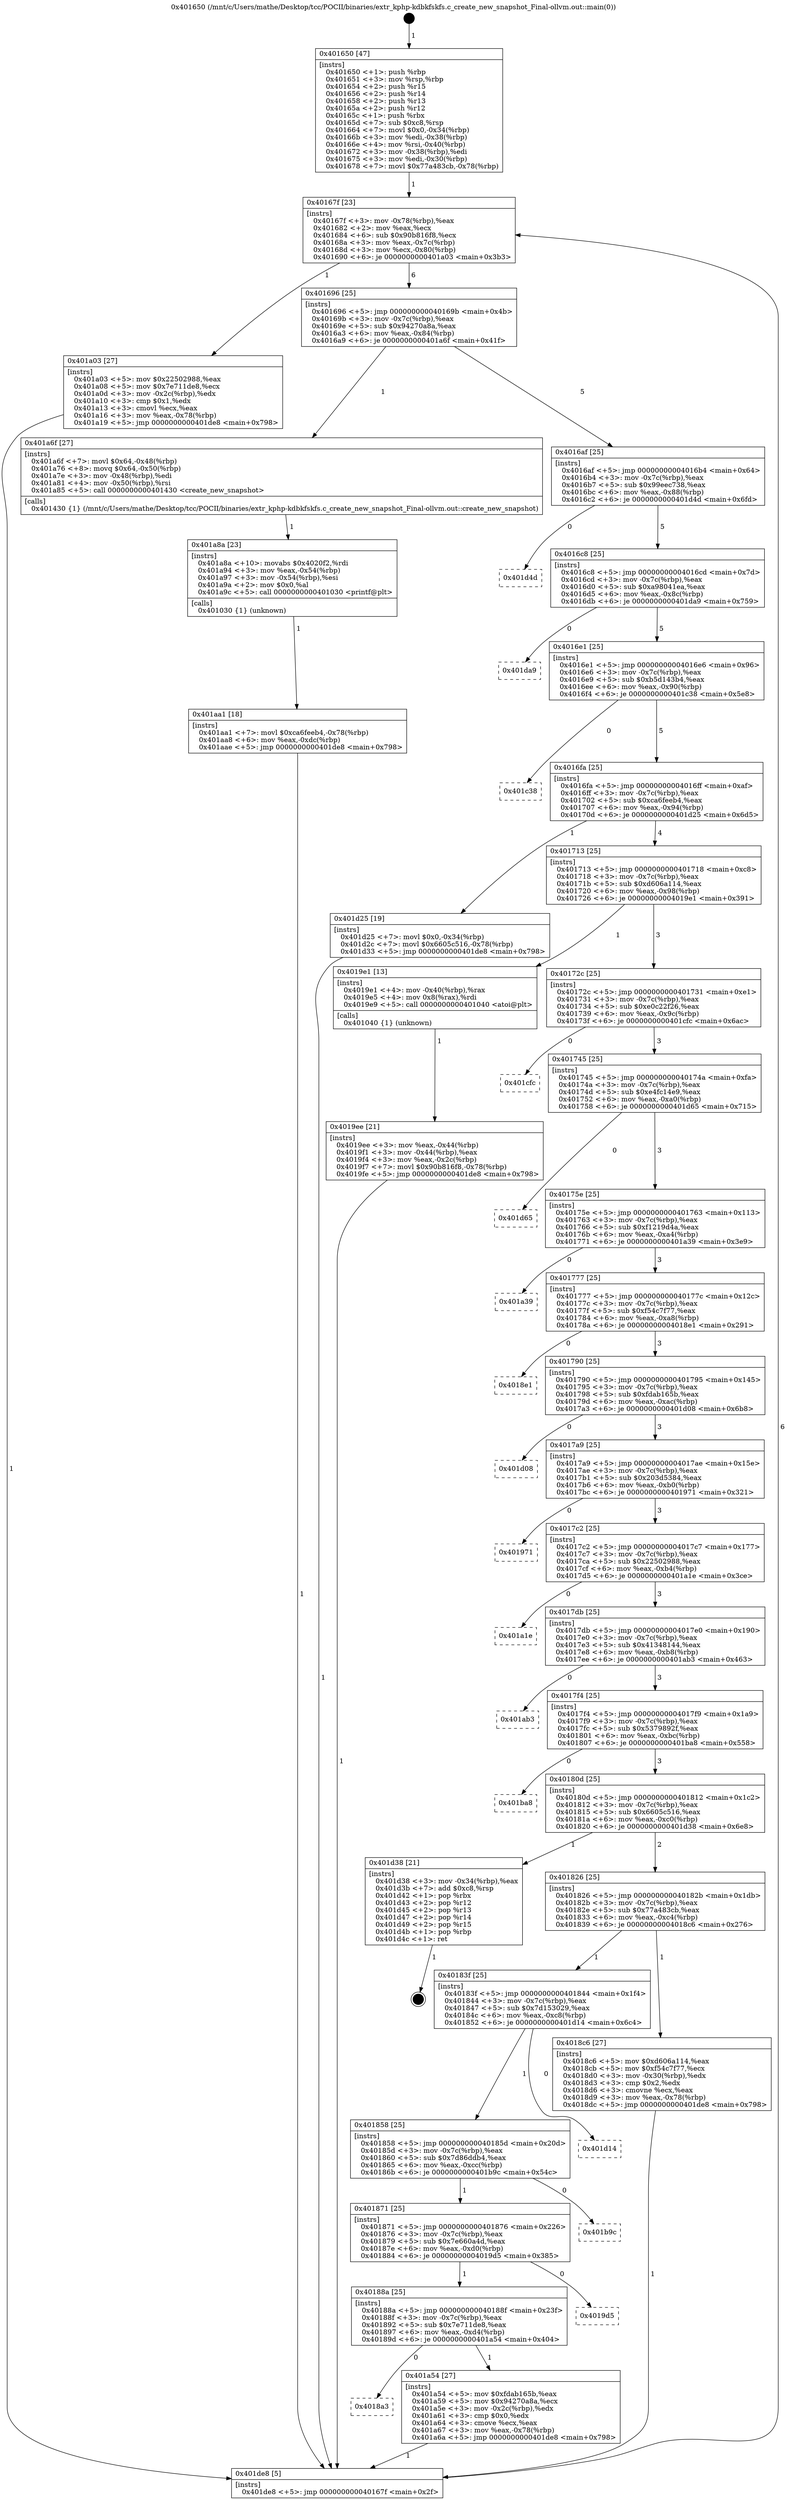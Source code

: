 digraph "0x401650" {
  label = "0x401650 (/mnt/c/Users/mathe/Desktop/tcc/POCII/binaries/extr_kphp-kdbkfskfs.c_create_new_snapshot_Final-ollvm.out::main(0))"
  labelloc = "t"
  node[shape=record]

  Entry [label="",width=0.3,height=0.3,shape=circle,fillcolor=black,style=filled]
  "0x40167f" [label="{
     0x40167f [23]\l
     | [instrs]\l
     &nbsp;&nbsp;0x40167f \<+3\>: mov -0x78(%rbp),%eax\l
     &nbsp;&nbsp;0x401682 \<+2\>: mov %eax,%ecx\l
     &nbsp;&nbsp;0x401684 \<+6\>: sub $0x90b816f8,%ecx\l
     &nbsp;&nbsp;0x40168a \<+3\>: mov %eax,-0x7c(%rbp)\l
     &nbsp;&nbsp;0x40168d \<+3\>: mov %ecx,-0x80(%rbp)\l
     &nbsp;&nbsp;0x401690 \<+6\>: je 0000000000401a03 \<main+0x3b3\>\l
  }"]
  "0x401a03" [label="{
     0x401a03 [27]\l
     | [instrs]\l
     &nbsp;&nbsp;0x401a03 \<+5\>: mov $0x22502988,%eax\l
     &nbsp;&nbsp;0x401a08 \<+5\>: mov $0x7e711de8,%ecx\l
     &nbsp;&nbsp;0x401a0d \<+3\>: mov -0x2c(%rbp),%edx\l
     &nbsp;&nbsp;0x401a10 \<+3\>: cmp $0x1,%edx\l
     &nbsp;&nbsp;0x401a13 \<+3\>: cmovl %ecx,%eax\l
     &nbsp;&nbsp;0x401a16 \<+3\>: mov %eax,-0x78(%rbp)\l
     &nbsp;&nbsp;0x401a19 \<+5\>: jmp 0000000000401de8 \<main+0x798\>\l
  }"]
  "0x401696" [label="{
     0x401696 [25]\l
     | [instrs]\l
     &nbsp;&nbsp;0x401696 \<+5\>: jmp 000000000040169b \<main+0x4b\>\l
     &nbsp;&nbsp;0x40169b \<+3\>: mov -0x7c(%rbp),%eax\l
     &nbsp;&nbsp;0x40169e \<+5\>: sub $0x94270a8a,%eax\l
     &nbsp;&nbsp;0x4016a3 \<+6\>: mov %eax,-0x84(%rbp)\l
     &nbsp;&nbsp;0x4016a9 \<+6\>: je 0000000000401a6f \<main+0x41f\>\l
  }"]
  Exit [label="",width=0.3,height=0.3,shape=circle,fillcolor=black,style=filled,peripheries=2]
  "0x401a6f" [label="{
     0x401a6f [27]\l
     | [instrs]\l
     &nbsp;&nbsp;0x401a6f \<+7\>: movl $0x64,-0x48(%rbp)\l
     &nbsp;&nbsp;0x401a76 \<+8\>: movq $0x64,-0x50(%rbp)\l
     &nbsp;&nbsp;0x401a7e \<+3\>: mov -0x48(%rbp),%edi\l
     &nbsp;&nbsp;0x401a81 \<+4\>: mov -0x50(%rbp),%rsi\l
     &nbsp;&nbsp;0x401a85 \<+5\>: call 0000000000401430 \<create_new_snapshot\>\l
     | [calls]\l
     &nbsp;&nbsp;0x401430 \{1\} (/mnt/c/Users/mathe/Desktop/tcc/POCII/binaries/extr_kphp-kdbkfskfs.c_create_new_snapshot_Final-ollvm.out::create_new_snapshot)\l
  }"]
  "0x4016af" [label="{
     0x4016af [25]\l
     | [instrs]\l
     &nbsp;&nbsp;0x4016af \<+5\>: jmp 00000000004016b4 \<main+0x64\>\l
     &nbsp;&nbsp;0x4016b4 \<+3\>: mov -0x7c(%rbp),%eax\l
     &nbsp;&nbsp;0x4016b7 \<+5\>: sub $0x99eec738,%eax\l
     &nbsp;&nbsp;0x4016bc \<+6\>: mov %eax,-0x88(%rbp)\l
     &nbsp;&nbsp;0x4016c2 \<+6\>: je 0000000000401d4d \<main+0x6fd\>\l
  }"]
  "0x401aa1" [label="{
     0x401aa1 [18]\l
     | [instrs]\l
     &nbsp;&nbsp;0x401aa1 \<+7\>: movl $0xca6feeb4,-0x78(%rbp)\l
     &nbsp;&nbsp;0x401aa8 \<+6\>: mov %eax,-0xdc(%rbp)\l
     &nbsp;&nbsp;0x401aae \<+5\>: jmp 0000000000401de8 \<main+0x798\>\l
  }"]
  "0x401d4d" [label="{
     0x401d4d\l
  }", style=dashed]
  "0x4016c8" [label="{
     0x4016c8 [25]\l
     | [instrs]\l
     &nbsp;&nbsp;0x4016c8 \<+5\>: jmp 00000000004016cd \<main+0x7d\>\l
     &nbsp;&nbsp;0x4016cd \<+3\>: mov -0x7c(%rbp),%eax\l
     &nbsp;&nbsp;0x4016d0 \<+5\>: sub $0xa98041ea,%eax\l
     &nbsp;&nbsp;0x4016d5 \<+6\>: mov %eax,-0x8c(%rbp)\l
     &nbsp;&nbsp;0x4016db \<+6\>: je 0000000000401da9 \<main+0x759\>\l
  }"]
  "0x401a8a" [label="{
     0x401a8a [23]\l
     | [instrs]\l
     &nbsp;&nbsp;0x401a8a \<+10\>: movabs $0x4020f2,%rdi\l
     &nbsp;&nbsp;0x401a94 \<+3\>: mov %eax,-0x54(%rbp)\l
     &nbsp;&nbsp;0x401a97 \<+3\>: mov -0x54(%rbp),%esi\l
     &nbsp;&nbsp;0x401a9a \<+2\>: mov $0x0,%al\l
     &nbsp;&nbsp;0x401a9c \<+5\>: call 0000000000401030 \<printf@plt\>\l
     | [calls]\l
     &nbsp;&nbsp;0x401030 \{1\} (unknown)\l
  }"]
  "0x401da9" [label="{
     0x401da9\l
  }", style=dashed]
  "0x4016e1" [label="{
     0x4016e1 [25]\l
     | [instrs]\l
     &nbsp;&nbsp;0x4016e1 \<+5\>: jmp 00000000004016e6 \<main+0x96\>\l
     &nbsp;&nbsp;0x4016e6 \<+3\>: mov -0x7c(%rbp),%eax\l
     &nbsp;&nbsp;0x4016e9 \<+5\>: sub $0xb5d143b4,%eax\l
     &nbsp;&nbsp;0x4016ee \<+6\>: mov %eax,-0x90(%rbp)\l
     &nbsp;&nbsp;0x4016f4 \<+6\>: je 0000000000401c38 \<main+0x5e8\>\l
  }"]
  "0x4018a3" [label="{
     0x4018a3\l
  }", style=dashed]
  "0x401c38" [label="{
     0x401c38\l
  }", style=dashed]
  "0x4016fa" [label="{
     0x4016fa [25]\l
     | [instrs]\l
     &nbsp;&nbsp;0x4016fa \<+5\>: jmp 00000000004016ff \<main+0xaf\>\l
     &nbsp;&nbsp;0x4016ff \<+3\>: mov -0x7c(%rbp),%eax\l
     &nbsp;&nbsp;0x401702 \<+5\>: sub $0xca6feeb4,%eax\l
     &nbsp;&nbsp;0x401707 \<+6\>: mov %eax,-0x94(%rbp)\l
     &nbsp;&nbsp;0x40170d \<+6\>: je 0000000000401d25 \<main+0x6d5\>\l
  }"]
  "0x401a54" [label="{
     0x401a54 [27]\l
     | [instrs]\l
     &nbsp;&nbsp;0x401a54 \<+5\>: mov $0xfdab165b,%eax\l
     &nbsp;&nbsp;0x401a59 \<+5\>: mov $0x94270a8a,%ecx\l
     &nbsp;&nbsp;0x401a5e \<+3\>: mov -0x2c(%rbp),%edx\l
     &nbsp;&nbsp;0x401a61 \<+3\>: cmp $0x0,%edx\l
     &nbsp;&nbsp;0x401a64 \<+3\>: cmove %ecx,%eax\l
     &nbsp;&nbsp;0x401a67 \<+3\>: mov %eax,-0x78(%rbp)\l
     &nbsp;&nbsp;0x401a6a \<+5\>: jmp 0000000000401de8 \<main+0x798\>\l
  }"]
  "0x401d25" [label="{
     0x401d25 [19]\l
     | [instrs]\l
     &nbsp;&nbsp;0x401d25 \<+7\>: movl $0x0,-0x34(%rbp)\l
     &nbsp;&nbsp;0x401d2c \<+7\>: movl $0x6605c516,-0x78(%rbp)\l
     &nbsp;&nbsp;0x401d33 \<+5\>: jmp 0000000000401de8 \<main+0x798\>\l
  }"]
  "0x401713" [label="{
     0x401713 [25]\l
     | [instrs]\l
     &nbsp;&nbsp;0x401713 \<+5\>: jmp 0000000000401718 \<main+0xc8\>\l
     &nbsp;&nbsp;0x401718 \<+3\>: mov -0x7c(%rbp),%eax\l
     &nbsp;&nbsp;0x40171b \<+5\>: sub $0xd606a114,%eax\l
     &nbsp;&nbsp;0x401720 \<+6\>: mov %eax,-0x98(%rbp)\l
     &nbsp;&nbsp;0x401726 \<+6\>: je 00000000004019e1 \<main+0x391\>\l
  }"]
  "0x40188a" [label="{
     0x40188a [25]\l
     | [instrs]\l
     &nbsp;&nbsp;0x40188a \<+5\>: jmp 000000000040188f \<main+0x23f\>\l
     &nbsp;&nbsp;0x40188f \<+3\>: mov -0x7c(%rbp),%eax\l
     &nbsp;&nbsp;0x401892 \<+5\>: sub $0x7e711de8,%eax\l
     &nbsp;&nbsp;0x401897 \<+6\>: mov %eax,-0xd4(%rbp)\l
     &nbsp;&nbsp;0x40189d \<+6\>: je 0000000000401a54 \<main+0x404\>\l
  }"]
  "0x4019e1" [label="{
     0x4019e1 [13]\l
     | [instrs]\l
     &nbsp;&nbsp;0x4019e1 \<+4\>: mov -0x40(%rbp),%rax\l
     &nbsp;&nbsp;0x4019e5 \<+4\>: mov 0x8(%rax),%rdi\l
     &nbsp;&nbsp;0x4019e9 \<+5\>: call 0000000000401040 \<atoi@plt\>\l
     | [calls]\l
     &nbsp;&nbsp;0x401040 \{1\} (unknown)\l
  }"]
  "0x40172c" [label="{
     0x40172c [25]\l
     | [instrs]\l
     &nbsp;&nbsp;0x40172c \<+5\>: jmp 0000000000401731 \<main+0xe1\>\l
     &nbsp;&nbsp;0x401731 \<+3\>: mov -0x7c(%rbp),%eax\l
     &nbsp;&nbsp;0x401734 \<+5\>: sub $0xe0c22f26,%eax\l
     &nbsp;&nbsp;0x401739 \<+6\>: mov %eax,-0x9c(%rbp)\l
     &nbsp;&nbsp;0x40173f \<+6\>: je 0000000000401cfc \<main+0x6ac\>\l
  }"]
  "0x4019d5" [label="{
     0x4019d5\l
  }", style=dashed]
  "0x401cfc" [label="{
     0x401cfc\l
  }", style=dashed]
  "0x401745" [label="{
     0x401745 [25]\l
     | [instrs]\l
     &nbsp;&nbsp;0x401745 \<+5\>: jmp 000000000040174a \<main+0xfa\>\l
     &nbsp;&nbsp;0x40174a \<+3\>: mov -0x7c(%rbp),%eax\l
     &nbsp;&nbsp;0x40174d \<+5\>: sub $0xe4fc14e9,%eax\l
     &nbsp;&nbsp;0x401752 \<+6\>: mov %eax,-0xa0(%rbp)\l
     &nbsp;&nbsp;0x401758 \<+6\>: je 0000000000401d65 \<main+0x715\>\l
  }"]
  "0x401871" [label="{
     0x401871 [25]\l
     | [instrs]\l
     &nbsp;&nbsp;0x401871 \<+5\>: jmp 0000000000401876 \<main+0x226\>\l
     &nbsp;&nbsp;0x401876 \<+3\>: mov -0x7c(%rbp),%eax\l
     &nbsp;&nbsp;0x401879 \<+5\>: sub $0x7e660a4d,%eax\l
     &nbsp;&nbsp;0x40187e \<+6\>: mov %eax,-0xd0(%rbp)\l
     &nbsp;&nbsp;0x401884 \<+6\>: je 00000000004019d5 \<main+0x385\>\l
  }"]
  "0x401d65" [label="{
     0x401d65\l
  }", style=dashed]
  "0x40175e" [label="{
     0x40175e [25]\l
     | [instrs]\l
     &nbsp;&nbsp;0x40175e \<+5\>: jmp 0000000000401763 \<main+0x113\>\l
     &nbsp;&nbsp;0x401763 \<+3\>: mov -0x7c(%rbp),%eax\l
     &nbsp;&nbsp;0x401766 \<+5\>: sub $0xf1219d4a,%eax\l
     &nbsp;&nbsp;0x40176b \<+6\>: mov %eax,-0xa4(%rbp)\l
     &nbsp;&nbsp;0x401771 \<+6\>: je 0000000000401a39 \<main+0x3e9\>\l
  }"]
  "0x401b9c" [label="{
     0x401b9c\l
  }", style=dashed]
  "0x401a39" [label="{
     0x401a39\l
  }", style=dashed]
  "0x401777" [label="{
     0x401777 [25]\l
     | [instrs]\l
     &nbsp;&nbsp;0x401777 \<+5\>: jmp 000000000040177c \<main+0x12c\>\l
     &nbsp;&nbsp;0x40177c \<+3\>: mov -0x7c(%rbp),%eax\l
     &nbsp;&nbsp;0x40177f \<+5\>: sub $0xf54c7f77,%eax\l
     &nbsp;&nbsp;0x401784 \<+6\>: mov %eax,-0xa8(%rbp)\l
     &nbsp;&nbsp;0x40178a \<+6\>: je 00000000004018e1 \<main+0x291\>\l
  }"]
  "0x401858" [label="{
     0x401858 [25]\l
     | [instrs]\l
     &nbsp;&nbsp;0x401858 \<+5\>: jmp 000000000040185d \<main+0x20d\>\l
     &nbsp;&nbsp;0x40185d \<+3\>: mov -0x7c(%rbp),%eax\l
     &nbsp;&nbsp;0x401860 \<+5\>: sub $0x7d86ddb4,%eax\l
     &nbsp;&nbsp;0x401865 \<+6\>: mov %eax,-0xcc(%rbp)\l
     &nbsp;&nbsp;0x40186b \<+6\>: je 0000000000401b9c \<main+0x54c\>\l
  }"]
  "0x4018e1" [label="{
     0x4018e1\l
  }", style=dashed]
  "0x401790" [label="{
     0x401790 [25]\l
     | [instrs]\l
     &nbsp;&nbsp;0x401790 \<+5\>: jmp 0000000000401795 \<main+0x145\>\l
     &nbsp;&nbsp;0x401795 \<+3\>: mov -0x7c(%rbp),%eax\l
     &nbsp;&nbsp;0x401798 \<+5\>: sub $0xfdab165b,%eax\l
     &nbsp;&nbsp;0x40179d \<+6\>: mov %eax,-0xac(%rbp)\l
     &nbsp;&nbsp;0x4017a3 \<+6\>: je 0000000000401d08 \<main+0x6b8\>\l
  }"]
  "0x401d14" [label="{
     0x401d14\l
  }", style=dashed]
  "0x401d08" [label="{
     0x401d08\l
  }", style=dashed]
  "0x4017a9" [label="{
     0x4017a9 [25]\l
     | [instrs]\l
     &nbsp;&nbsp;0x4017a9 \<+5\>: jmp 00000000004017ae \<main+0x15e\>\l
     &nbsp;&nbsp;0x4017ae \<+3\>: mov -0x7c(%rbp),%eax\l
     &nbsp;&nbsp;0x4017b1 \<+5\>: sub $0x203d5384,%eax\l
     &nbsp;&nbsp;0x4017b6 \<+6\>: mov %eax,-0xb0(%rbp)\l
     &nbsp;&nbsp;0x4017bc \<+6\>: je 0000000000401971 \<main+0x321\>\l
  }"]
  "0x4019ee" [label="{
     0x4019ee [21]\l
     | [instrs]\l
     &nbsp;&nbsp;0x4019ee \<+3\>: mov %eax,-0x44(%rbp)\l
     &nbsp;&nbsp;0x4019f1 \<+3\>: mov -0x44(%rbp),%eax\l
     &nbsp;&nbsp;0x4019f4 \<+3\>: mov %eax,-0x2c(%rbp)\l
     &nbsp;&nbsp;0x4019f7 \<+7\>: movl $0x90b816f8,-0x78(%rbp)\l
     &nbsp;&nbsp;0x4019fe \<+5\>: jmp 0000000000401de8 \<main+0x798\>\l
  }"]
  "0x401971" [label="{
     0x401971\l
  }", style=dashed]
  "0x4017c2" [label="{
     0x4017c2 [25]\l
     | [instrs]\l
     &nbsp;&nbsp;0x4017c2 \<+5\>: jmp 00000000004017c7 \<main+0x177\>\l
     &nbsp;&nbsp;0x4017c7 \<+3\>: mov -0x7c(%rbp),%eax\l
     &nbsp;&nbsp;0x4017ca \<+5\>: sub $0x22502988,%eax\l
     &nbsp;&nbsp;0x4017cf \<+6\>: mov %eax,-0xb4(%rbp)\l
     &nbsp;&nbsp;0x4017d5 \<+6\>: je 0000000000401a1e \<main+0x3ce\>\l
  }"]
  "0x401650" [label="{
     0x401650 [47]\l
     | [instrs]\l
     &nbsp;&nbsp;0x401650 \<+1\>: push %rbp\l
     &nbsp;&nbsp;0x401651 \<+3\>: mov %rsp,%rbp\l
     &nbsp;&nbsp;0x401654 \<+2\>: push %r15\l
     &nbsp;&nbsp;0x401656 \<+2\>: push %r14\l
     &nbsp;&nbsp;0x401658 \<+2\>: push %r13\l
     &nbsp;&nbsp;0x40165a \<+2\>: push %r12\l
     &nbsp;&nbsp;0x40165c \<+1\>: push %rbx\l
     &nbsp;&nbsp;0x40165d \<+7\>: sub $0xc8,%rsp\l
     &nbsp;&nbsp;0x401664 \<+7\>: movl $0x0,-0x34(%rbp)\l
     &nbsp;&nbsp;0x40166b \<+3\>: mov %edi,-0x38(%rbp)\l
     &nbsp;&nbsp;0x40166e \<+4\>: mov %rsi,-0x40(%rbp)\l
     &nbsp;&nbsp;0x401672 \<+3\>: mov -0x38(%rbp),%edi\l
     &nbsp;&nbsp;0x401675 \<+3\>: mov %edi,-0x30(%rbp)\l
     &nbsp;&nbsp;0x401678 \<+7\>: movl $0x77a483cb,-0x78(%rbp)\l
  }"]
  "0x401a1e" [label="{
     0x401a1e\l
  }", style=dashed]
  "0x4017db" [label="{
     0x4017db [25]\l
     | [instrs]\l
     &nbsp;&nbsp;0x4017db \<+5\>: jmp 00000000004017e0 \<main+0x190\>\l
     &nbsp;&nbsp;0x4017e0 \<+3\>: mov -0x7c(%rbp),%eax\l
     &nbsp;&nbsp;0x4017e3 \<+5\>: sub $0x41348144,%eax\l
     &nbsp;&nbsp;0x4017e8 \<+6\>: mov %eax,-0xb8(%rbp)\l
     &nbsp;&nbsp;0x4017ee \<+6\>: je 0000000000401ab3 \<main+0x463\>\l
  }"]
  "0x401de8" [label="{
     0x401de8 [5]\l
     | [instrs]\l
     &nbsp;&nbsp;0x401de8 \<+5\>: jmp 000000000040167f \<main+0x2f\>\l
  }"]
  "0x401ab3" [label="{
     0x401ab3\l
  }", style=dashed]
  "0x4017f4" [label="{
     0x4017f4 [25]\l
     | [instrs]\l
     &nbsp;&nbsp;0x4017f4 \<+5\>: jmp 00000000004017f9 \<main+0x1a9\>\l
     &nbsp;&nbsp;0x4017f9 \<+3\>: mov -0x7c(%rbp),%eax\l
     &nbsp;&nbsp;0x4017fc \<+5\>: sub $0x5379892f,%eax\l
     &nbsp;&nbsp;0x401801 \<+6\>: mov %eax,-0xbc(%rbp)\l
     &nbsp;&nbsp;0x401807 \<+6\>: je 0000000000401ba8 \<main+0x558\>\l
  }"]
  "0x40183f" [label="{
     0x40183f [25]\l
     | [instrs]\l
     &nbsp;&nbsp;0x40183f \<+5\>: jmp 0000000000401844 \<main+0x1f4\>\l
     &nbsp;&nbsp;0x401844 \<+3\>: mov -0x7c(%rbp),%eax\l
     &nbsp;&nbsp;0x401847 \<+5\>: sub $0x7d153029,%eax\l
     &nbsp;&nbsp;0x40184c \<+6\>: mov %eax,-0xc8(%rbp)\l
     &nbsp;&nbsp;0x401852 \<+6\>: je 0000000000401d14 \<main+0x6c4\>\l
  }"]
  "0x401ba8" [label="{
     0x401ba8\l
  }", style=dashed]
  "0x40180d" [label="{
     0x40180d [25]\l
     | [instrs]\l
     &nbsp;&nbsp;0x40180d \<+5\>: jmp 0000000000401812 \<main+0x1c2\>\l
     &nbsp;&nbsp;0x401812 \<+3\>: mov -0x7c(%rbp),%eax\l
     &nbsp;&nbsp;0x401815 \<+5\>: sub $0x6605c516,%eax\l
     &nbsp;&nbsp;0x40181a \<+6\>: mov %eax,-0xc0(%rbp)\l
     &nbsp;&nbsp;0x401820 \<+6\>: je 0000000000401d38 \<main+0x6e8\>\l
  }"]
  "0x4018c6" [label="{
     0x4018c6 [27]\l
     | [instrs]\l
     &nbsp;&nbsp;0x4018c6 \<+5\>: mov $0xd606a114,%eax\l
     &nbsp;&nbsp;0x4018cb \<+5\>: mov $0xf54c7f77,%ecx\l
     &nbsp;&nbsp;0x4018d0 \<+3\>: mov -0x30(%rbp),%edx\l
     &nbsp;&nbsp;0x4018d3 \<+3\>: cmp $0x2,%edx\l
     &nbsp;&nbsp;0x4018d6 \<+3\>: cmovne %ecx,%eax\l
     &nbsp;&nbsp;0x4018d9 \<+3\>: mov %eax,-0x78(%rbp)\l
     &nbsp;&nbsp;0x4018dc \<+5\>: jmp 0000000000401de8 \<main+0x798\>\l
  }"]
  "0x401d38" [label="{
     0x401d38 [21]\l
     | [instrs]\l
     &nbsp;&nbsp;0x401d38 \<+3\>: mov -0x34(%rbp),%eax\l
     &nbsp;&nbsp;0x401d3b \<+7\>: add $0xc8,%rsp\l
     &nbsp;&nbsp;0x401d42 \<+1\>: pop %rbx\l
     &nbsp;&nbsp;0x401d43 \<+2\>: pop %r12\l
     &nbsp;&nbsp;0x401d45 \<+2\>: pop %r13\l
     &nbsp;&nbsp;0x401d47 \<+2\>: pop %r14\l
     &nbsp;&nbsp;0x401d49 \<+2\>: pop %r15\l
     &nbsp;&nbsp;0x401d4b \<+1\>: pop %rbp\l
     &nbsp;&nbsp;0x401d4c \<+1\>: ret\l
  }"]
  "0x401826" [label="{
     0x401826 [25]\l
     | [instrs]\l
     &nbsp;&nbsp;0x401826 \<+5\>: jmp 000000000040182b \<main+0x1db\>\l
     &nbsp;&nbsp;0x40182b \<+3\>: mov -0x7c(%rbp),%eax\l
     &nbsp;&nbsp;0x40182e \<+5\>: sub $0x77a483cb,%eax\l
     &nbsp;&nbsp;0x401833 \<+6\>: mov %eax,-0xc4(%rbp)\l
     &nbsp;&nbsp;0x401839 \<+6\>: je 00000000004018c6 \<main+0x276\>\l
  }"]
  Entry -> "0x401650" [label=" 1"]
  "0x40167f" -> "0x401a03" [label=" 1"]
  "0x40167f" -> "0x401696" [label=" 6"]
  "0x401d38" -> Exit [label=" 1"]
  "0x401696" -> "0x401a6f" [label=" 1"]
  "0x401696" -> "0x4016af" [label=" 5"]
  "0x401d25" -> "0x401de8" [label=" 1"]
  "0x4016af" -> "0x401d4d" [label=" 0"]
  "0x4016af" -> "0x4016c8" [label=" 5"]
  "0x401aa1" -> "0x401de8" [label=" 1"]
  "0x4016c8" -> "0x401da9" [label=" 0"]
  "0x4016c8" -> "0x4016e1" [label=" 5"]
  "0x401a8a" -> "0x401aa1" [label=" 1"]
  "0x4016e1" -> "0x401c38" [label=" 0"]
  "0x4016e1" -> "0x4016fa" [label=" 5"]
  "0x401a6f" -> "0x401a8a" [label=" 1"]
  "0x4016fa" -> "0x401d25" [label=" 1"]
  "0x4016fa" -> "0x401713" [label=" 4"]
  "0x401a54" -> "0x401de8" [label=" 1"]
  "0x401713" -> "0x4019e1" [label=" 1"]
  "0x401713" -> "0x40172c" [label=" 3"]
  "0x40188a" -> "0x401a54" [label=" 1"]
  "0x40172c" -> "0x401cfc" [label=" 0"]
  "0x40172c" -> "0x401745" [label=" 3"]
  "0x40188a" -> "0x4018a3" [label=" 0"]
  "0x401745" -> "0x401d65" [label=" 0"]
  "0x401745" -> "0x40175e" [label=" 3"]
  "0x401871" -> "0x4019d5" [label=" 0"]
  "0x40175e" -> "0x401a39" [label=" 0"]
  "0x40175e" -> "0x401777" [label=" 3"]
  "0x401871" -> "0x40188a" [label=" 1"]
  "0x401777" -> "0x4018e1" [label=" 0"]
  "0x401777" -> "0x401790" [label=" 3"]
  "0x401858" -> "0x401b9c" [label=" 0"]
  "0x401790" -> "0x401d08" [label=" 0"]
  "0x401790" -> "0x4017a9" [label=" 3"]
  "0x401858" -> "0x401871" [label=" 1"]
  "0x4017a9" -> "0x401971" [label=" 0"]
  "0x4017a9" -> "0x4017c2" [label=" 3"]
  "0x40183f" -> "0x401d14" [label=" 0"]
  "0x4017c2" -> "0x401a1e" [label=" 0"]
  "0x4017c2" -> "0x4017db" [label=" 3"]
  "0x40183f" -> "0x401858" [label=" 1"]
  "0x4017db" -> "0x401ab3" [label=" 0"]
  "0x4017db" -> "0x4017f4" [label=" 3"]
  "0x401a03" -> "0x401de8" [label=" 1"]
  "0x4017f4" -> "0x401ba8" [label=" 0"]
  "0x4017f4" -> "0x40180d" [label=" 3"]
  "0x4019ee" -> "0x401de8" [label=" 1"]
  "0x40180d" -> "0x401d38" [label=" 1"]
  "0x40180d" -> "0x401826" [label=" 2"]
  "0x4019e1" -> "0x4019ee" [label=" 1"]
  "0x401826" -> "0x4018c6" [label=" 1"]
  "0x401826" -> "0x40183f" [label=" 1"]
  "0x4018c6" -> "0x401de8" [label=" 1"]
  "0x401650" -> "0x40167f" [label=" 1"]
  "0x401de8" -> "0x40167f" [label=" 6"]
}
